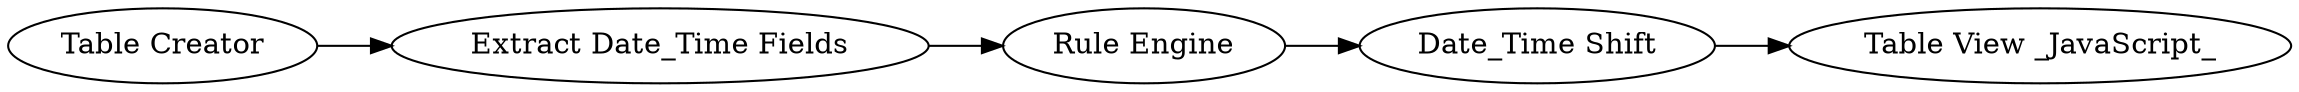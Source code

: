 digraph {
	12 -> 13
	1 -> 11
	13 -> 14
	11 -> 12
	13 [label="Date_Time Shift"]
	1 [label="Table Creator"]
	11 [label="Extract Date_Time Fields"]
	14 [label="Table View _JavaScript_"]
	12 [label="Rule Engine"]
	rankdir=LR
}
